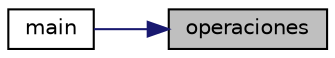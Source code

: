 digraph "operaciones"
{
 // LATEX_PDF_SIZE
  edge [fontname="Helvetica",fontsize="10",labelfontname="Helvetica",labelfontsize="10"];
  node [fontname="Helvetica",fontsize="10",shape=record];
  rankdir="RL";
  Node1 [label="operaciones",height=0.2,width=0.4,color="black", fillcolor="grey75", style="filled", fontcolor="black",tooltip="funcion que realiza las operaciones de la fila"];
  Node1 -> Node2 [dir="back",color="midnightblue",fontsize="10",style="solid",fontname="Helvetica"];
  Node2 [label="main",height=0.2,width=0.4,color="black", fillcolor="white", style="filled",URL="$appsimplex_8c.html#ae66f6b31b5ad750f1fe042a706a4e3d4",tooltip=" "];
}
